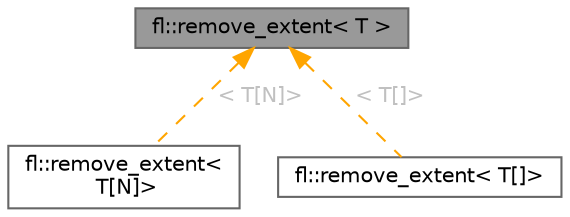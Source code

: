 digraph "fl::remove_extent&lt; T &gt;"
{
 // INTERACTIVE_SVG=YES
 // LATEX_PDF_SIZE
  bgcolor="transparent";
  edge [fontname=Helvetica,fontsize=10,labelfontname=Helvetica,labelfontsize=10];
  node [fontname=Helvetica,fontsize=10,shape=box,height=0.2,width=0.4];
  Node1 [id="Node000001",label="fl::remove_extent\< T \>",height=0.2,width=0.4,color="gray40", fillcolor="grey60", style="filled", fontcolor="black",tooltip=" "];
  Node1 -> Node2 [id="edge1_Node000001_Node000002",dir="back",color="orange",style="dashed",tooltip=" ",label=" \< T[N]\>",fontcolor="grey" ];
  Node2 [id="Node000002",label="fl::remove_extent\<\l T[N]\>",height=0.2,width=0.4,color="gray40", fillcolor="white", style="filled",URL="$d4/d36/namespacefl.html#d0/d66/structfl_1_1remove__extent_3_01_t_0f_n_0e_4",tooltip=" "];
  Node1 -> Node3 [id="edge2_Node000001_Node000003",dir="back",color="orange",style="dashed",tooltip=" ",label=" \< T[]\>",fontcolor="grey" ];
  Node3 [id="Node000003",label="fl::remove_extent\< T[]\>",height=0.2,width=0.4,color="gray40", fillcolor="white", style="filled",URL="$d4/d36/namespacefl.html#d1/dc1/structfl_1_1remove__extent_3_01_t_0f_0e_4",tooltip=" "];
}
